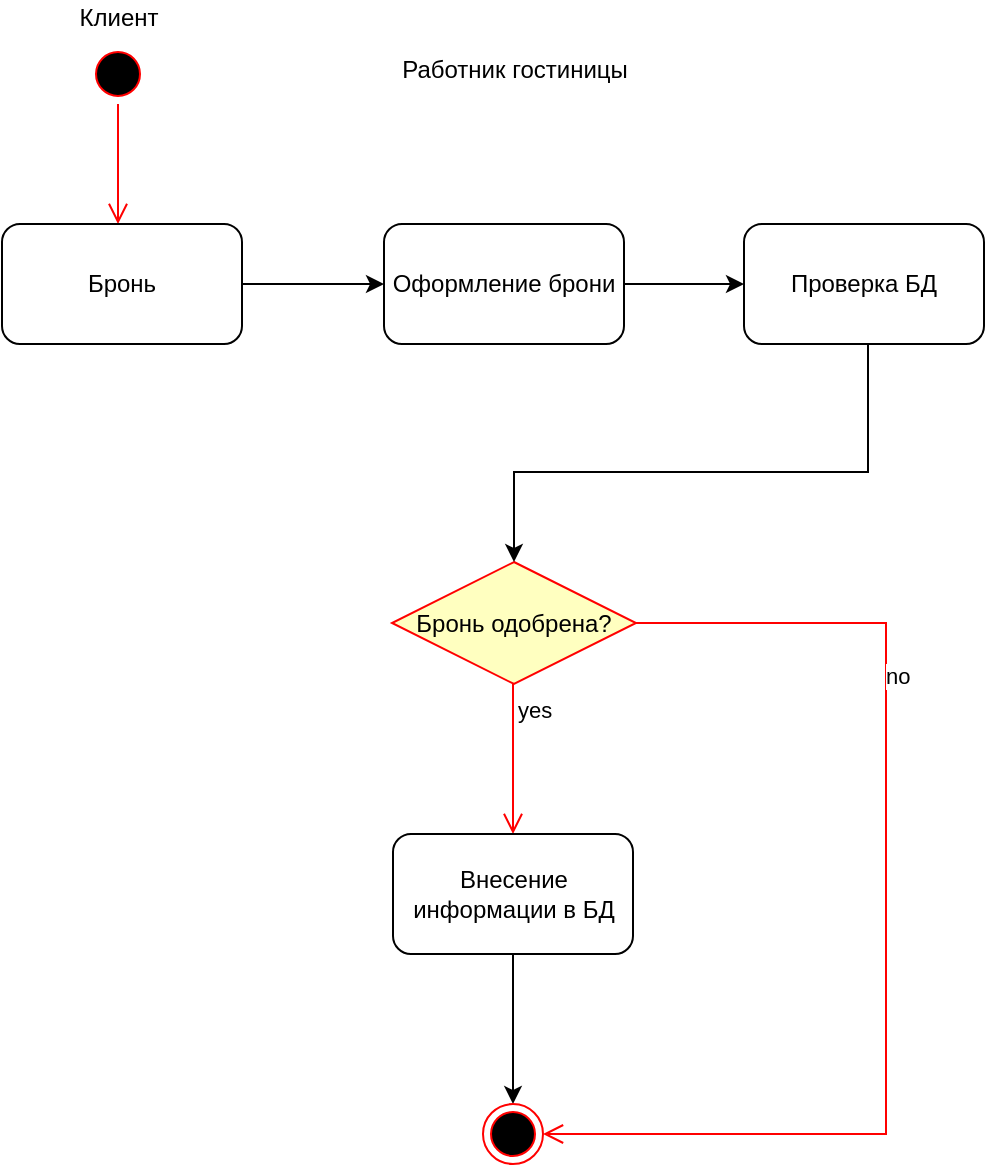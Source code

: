 <mxfile version="17.4.5" type="device"><diagram id="m7Izw5GHHVoDvUOd9kz8" name="Page-1"><mxGraphModel dx="1673" dy="908" grid="0" gridSize="10" guides="1" tooltips="1" connect="1" arrows="1" fold="1" page="1" pageScale="1" pageWidth="827" pageHeight="1169" math="0" shadow="0"><root><mxCell id="0"/><mxCell id="1" parent="0"/><mxCell id="65LjF88LTNz_VlqWRO-7-1" value="" style="ellipse;html=1;shape=startState;fillColor=#000000;strokeColor=#ff0000;" vertex="1" parent="1"><mxGeometry x="86" y="120" width="30" height="30" as="geometry"/></mxCell><mxCell id="65LjF88LTNz_VlqWRO-7-2" value="" style="edgeStyle=orthogonalEdgeStyle;html=1;verticalAlign=bottom;endArrow=open;endSize=8;strokeColor=#ff0000;rounded=0;" edge="1" source="65LjF88LTNz_VlqWRO-7-1" parent="1"><mxGeometry relative="1" as="geometry"><mxPoint x="101" y="210" as="targetPoint"/></mxGeometry></mxCell><mxCell id="65LjF88LTNz_VlqWRO-7-7" style="edgeStyle=orthogonalEdgeStyle;rounded=0;orthogonalLoop=1;jettySize=auto;html=1;entryX=0;entryY=0.5;entryDx=0;entryDy=0;" edge="1" parent="1" source="65LjF88LTNz_VlqWRO-7-3" target="65LjF88LTNz_VlqWRO-7-5"><mxGeometry relative="1" as="geometry"/></mxCell><mxCell id="65LjF88LTNz_VlqWRO-7-3" value="Бронь" style="rounded=1;whiteSpace=wrap;html=1;" vertex="1" parent="1"><mxGeometry x="43" y="210" width="120" height="60" as="geometry"/></mxCell><mxCell id="65LjF88LTNz_VlqWRO-7-4" value="Клиент" style="text;html=1;align=center;verticalAlign=middle;resizable=0;points=[];autosize=1;strokeColor=none;fillColor=none;" vertex="1" parent="1"><mxGeometry x="76" y="98" width="50" height="18" as="geometry"/></mxCell><mxCell id="65LjF88LTNz_VlqWRO-7-16" value="" style="edgeStyle=orthogonalEdgeStyle;rounded=0;orthogonalLoop=1;jettySize=auto;html=1;" edge="1" parent="1" source="65LjF88LTNz_VlqWRO-7-5" target="65LjF88LTNz_VlqWRO-7-15"><mxGeometry relative="1" as="geometry"/></mxCell><mxCell id="65LjF88LTNz_VlqWRO-7-5" value="Оформление брони" style="rounded=1;whiteSpace=wrap;html=1;" vertex="1" parent="1"><mxGeometry x="234" y="210" width="120" height="60" as="geometry"/></mxCell><mxCell id="65LjF88LTNz_VlqWRO-7-6" value="Работник гостиницы" style="text;html=1;align=center;verticalAlign=middle;resizable=0;points=[];autosize=1;strokeColor=none;fillColor=none;" vertex="1" parent="1"><mxGeometry x="237" y="124" width="123" height="18" as="geometry"/></mxCell><mxCell id="65LjF88LTNz_VlqWRO-7-8" value="Бронь одобрена?" style="rhombus;whiteSpace=wrap;html=1;fillColor=#ffffc0;strokeColor=#ff0000;" vertex="1" parent="1"><mxGeometry x="238" y="379" width="122" height="61" as="geometry"/></mxCell><mxCell id="65LjF88LTNz_VlqWRO-7-9" value="no" style="edgeStyle=orthogonalEdgeStyle;html=1;align=left;verticalAlign=bottom;endArrow=open;endSize=8;strokeColor=#ff0000;rounded=0;exitX=1;exitY=0.5;exitDx=0;exitDy=0;entryX=1;entryY=0.5;entryDx=0;entryDy=0;" edge="1" source="65LjF88LTNz_VlqWRO-7-8" parent="1" target="65LjF88LTNz_VlqWRO-7-13"><mxGeometry x="-0.419" y="-2" relative="1" as="geometry"><mxPoint x="485" y="377" as="targetPoint"/><Array as="points"><mxPoint x="485" y="410"/><mxPoint x="485" y="665"/></Array><mxPoint as="offset"/></mxGeometry></mxCell><mxCell id="65LjF88LTNz_VlqWRO-7-10" value="yes" style="edgeStyle=orthogonalEdgeStyle;html=1;align=left;verticalAlign=top;endArrow=open;endSize=8;strokeColor=#ff0000;rounded=0;entryX=0.5;entryY=0;entryDx=0;entryDy=0;" edge="1" source="65LjF88LTNz_VlqWRO-7-8" parent="1" target="65LjF88LTNz_VlqWRO-7-12"><mxGeometry x="-1" relative="1" as="geometry"><mxPoint x="295" y="418" as="targetPoint"/><Array as="points"><mxPoint x="295" y="402"/><mxPoint x="299" y="402"/></Array></mxGeometry></mxCell><mxCell id="65LjF88LTNz_VlqWRO-7-14" style="edgeStyle=orthogonalEdgeStyle;rounded=0;orthogonalLoop=1;jettySize=auto;html=1;entryX=0.5;entryY=0;entryDx=0;entryDy=0;" edge="1" parent="1" source="65LjF88LTNz_VlqWRO-7-12" target="65LjF88LTNz_VlqWRO-7-13"><mxGeometry relative="1" as="geometry"/></mxCell><mxCell id="65LjF88LTNz_VlqWRO-7-12" value="Внесение информации в БД" style="rounded=1;whiteSpace=wrap;html=1;" vertex="1" parent="1"><mxGeometry x="238.5" y="515" width="120" height="60" as="geometry"/></mxCell><mxCell id="65LjF88LTNz_VlqWRO-7-13" value="" style="ellipse;html=1;shape=endState;fillColor=#000000;strokeColor=#ff0000;" vertex="1" parent="1"><mxGeometry x="283.5" y="650" width="30" height="30" as="geometry"/></mxCell><mxCell id="65LjF88LTNz_VlqWRO-7-17" style="edgeStyle=orthogonalEdgeStyle;rounded=0;orthogonalLoop=1;jettySize=auto;html=1;" edge="1" parent="1" source="65LjF88LTNz_VlqWRO-7-15" target="65LjF88LTNz_VlqWRO-7-8"><mxGeometry relative="1" as="geometry"><Array as="points"><mxPoint x="476" y="334"/><mxPoint x="299" y="334"/></Array></mxGeometry></mxCell><mxCell id="65LjF88LTNz_VlqWRO-7-15" value="Проверка БД" style="rounded=1;whiteSpace=wrap;html=1;" vertex="1" parent="1"><mxGeometry x="414" y="210" width="120" height="60" as="geometry"/></mxCell></root></mxGraphModel></diagram></mxfile>